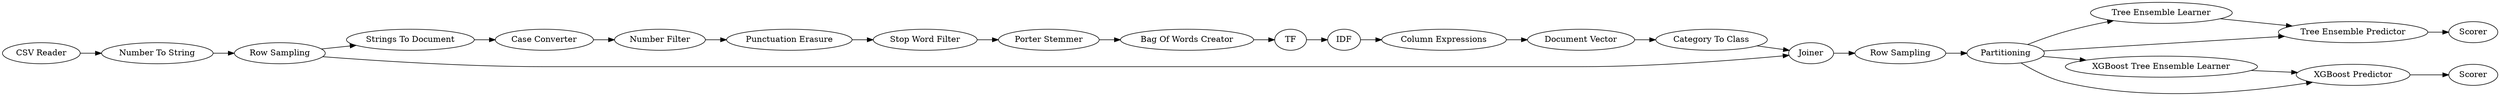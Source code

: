 digraph {
	2 [label="CSV Reader"]
	4 [label="Number To String"]
	5 [label="Row Sampling"]
	6 [label="Strings To Document"]
	8 [label="Case Converter"]
	9 [label="Number Filter"]
	10 [label="Punctuation Erasure"]
	11 [label="Stop Word Filter"]
	12 [label="Porter Stemmer"]
	14 [label="Bag Of Words Creator"]
	15 [label=TF]
	16 [label=IDF]
	17 [label="Column Expressions"]
	18 [label="Document Vector"]
	19 [label="Category To Class"]
	21 [label=Joiner]
	22 [label="Row Sampling"]
	23 [label=Partitioning]
	24 [label="Tree Ensemble Learner"]
	25 [label="Tree Ensemble Predictor"]
	26 [label=Scorer]
	27 [label="XGBoost Tree Ensemble Learner"]
	28 [label="XGBoost Predictor"]
	29 [label=Scorer]
	2 -> 4
	4 -> 5
	5 -> 6
	5 -> 21
	6 -> 8
	8 -> 9
	9 -> 10
	10 -> 11
	11 -> 12
	12 -> 14
	14 -> 15
	15 -> 16
	16 -> 17
	17 -> 18
	18 -> 19
	19 -> 21
	21 -> 22
	22 -> 23
	23 -> 28
	23 -> 27
	23 -> 25
	23 -> 24
	24 -> 25
	25 -> 26
	27 -> 28
	28 -> 29
	rankdir=LR
}
